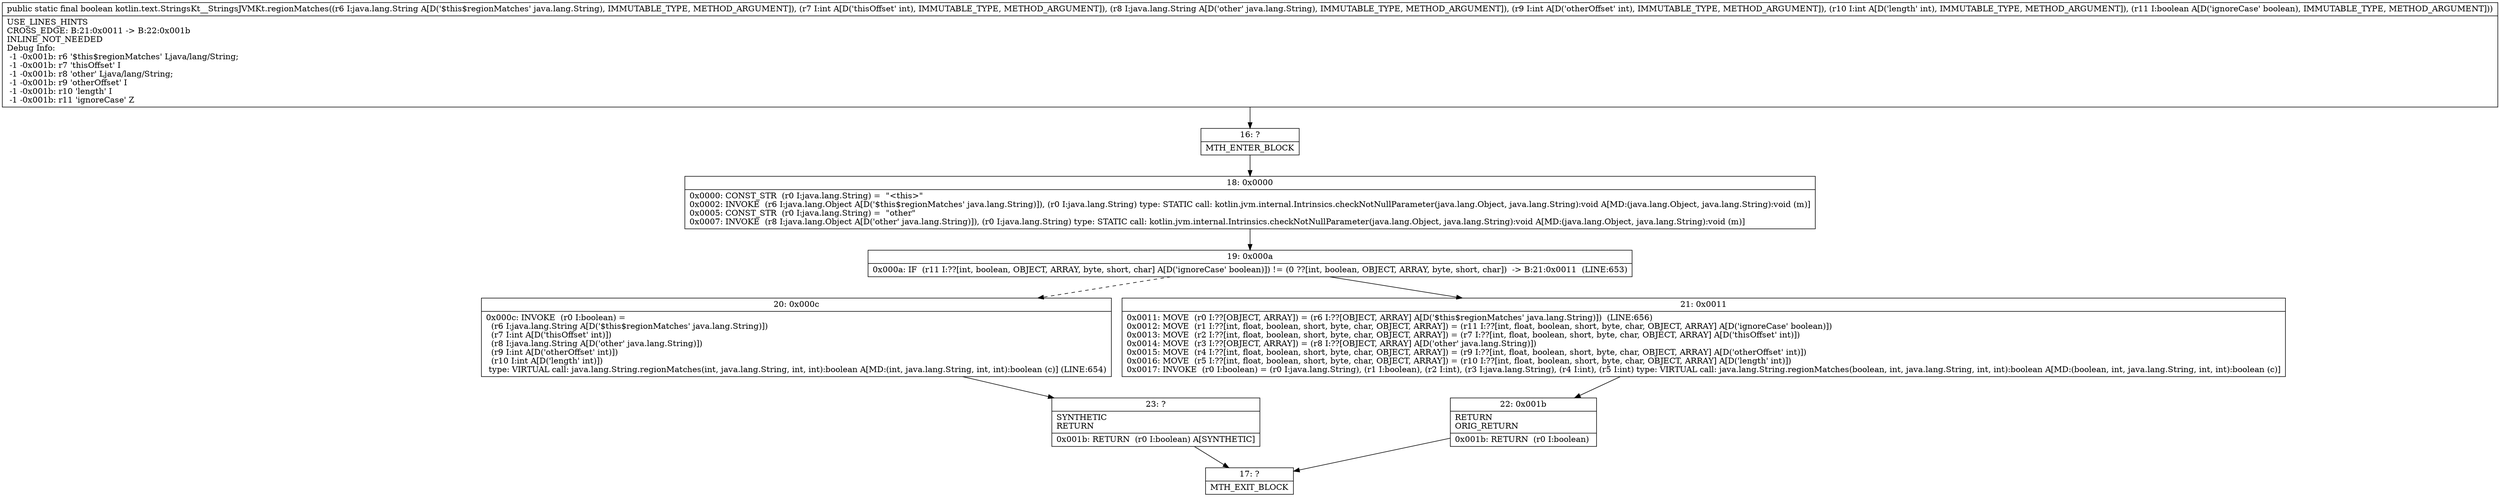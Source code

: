 digraph "CFG forkotlin.text.StringsKt__StringsJVMKt.regionMatches(Ljava\/lang\/String;ILjava\/lang\/String;IIZ)Z" {
Node_16 [shape=record,label="{16\:\ ?|MTH_ENTER_BLOCK\l}"];
Node_18 [shape=record,label="{18\:\ 0x0000|0x0000: CONST_STR  (r0 I:java.lang.String) =  \"\<this\>\" \l0x0002: INVOKE  (r6 I:java.lang.Object A[D('$this$regionMatches' java.lang.String)]), (r0 I:java.lang.String) type: STATIC call: kotlin.jvm.internal.Intrinsics.checkNotNullParameter(java.lang.Object, java.lang.String):void A[MD:(java.lang.Object, java.lang.String):void (m)]\l0x0005: CONST_STR  (r0 I:java.lang.String) =  \"other\" \l0x0007: INVOKE  (r8 I:java.lang.Object A[D('other' java.lang.String)]), (r0 I:java.lang.String) type: STATIC call: kotlin.jvm.internal.Intrinsics.checkNotNullParameter(java.lang.Object, java.lang.String):void A[MD:(java.lang.Object, java.lang.String):void (m)]\l}"];
Node_19 [shape=record,label="{19\:\ 0x000a|0x000a: IF  (r11 I:??[int, boolean, OBJECT, ARRAY, byte, short, char] A[D('ignoreCase' boolean)]) != (0 ??[int, boolean, OBJECT, ARRAY, byte, short, char])  \-\> B:21:0x0011  (LINE:653)\l}"];
Node_20 [shape=record,label="{20\:\ 0x000c|0x000c: INVOKE  (r0 I:boolean) = \l  (r6 I:java.lang.String A[D('$this$regionMatches' java.lang.String)])\l  (r7 I:int A[D('thisOffset' int)])\l  (r8 I:java.lang.String A[D('other' java.lang.String)])\l  (r9 I:int A[D('otherOffset' int)])\l  (r10 I:int A[D('length' int)])\l type: VIRTUAL call: java.lang.String.regionMatches(int, java.lang.String, int, int):boolean A[MD:(int, java.lang.String, int, int):boolean (c)] (LINE:654)\l}"];
Node_23 [shape=record,label="{23\:\ ?|SYNTHETIC\lRETURN\l|0x001b: RETURN  (r0 I:boolean) A[SYNTHETIC]\l}"];
Node_17 [shape=record,label="{17\:\ ?|MTH_EXIT_BLOCK\l}"];
Node_21 [shape=record,label="{21\:\ 0x0011|0x0011: MOVE  (r0 I:??[OBJECT, ARRAY]) = (r6 I:??[OBJECT, ARRAY] A[D('$this$regionMatches' java.lang.String)])  (LINE:656)\l0x0012: MOVE  (r1 I:??[int, float, boolean, short, byte, char, OBJECT, ARRAY]) = (r11 I:??[int, float, boolean, short, byte, char, OBJECT, ARRAY] A[D('ignoreCase' boolean)]) \l0x0013: MOVE  (r2 I:??[int, float, boolean, short, byte, char, OBJECT, ARRAY]) = (r7 I:??[int, float, boolean, short, byte, char, OBJECT, ARRAY] A[D('thisOffset' int)]) \l0x0014: MOVE  (r3 I:??[OBJECT, ARRAY]) = (r8 I:??[OBJECT, ARRAY] A[D('other' java.lang.String)]) \l0x0015: MOVE  (r4 I:??[int, float, boolean, short, byte, char, OBJECT, ARRAY]) = (r9 I:??[int, float, boolean, short, byte, char, OBJECT, ARRAY] A[D('otherOffset' int)]) \l0x0016: MOVE  (r5 I:??[int, float, boolean, short, byte, char, OBJECT, ARRAY]) = (r10 I:??[int, float, boolean, short, byte, char, OBJECT, ARRAY] A[D('length' int)]) \l0x0017: INVOKE  (r0 I:boolean) = (r0 I:java.lang.String), (r1 I:boolean), (r2 I:int), (r3 I:java.lang.String), (r4 I:int), (r5 I:int) type: VIRTUAL call: java.lang.String.regionMatches(boolean, int, java.lang.String, int, int):boolean A[MD:(boolean, int, java.lang.String, int, int):boolean (c)]\l}"];
Node_22 [shape=record,label="{22\:\ 0x001b|RETURN\lORIG_RETURN\l|0x001b: RETURN  (r0 I:boolean) \l}"];
MethodNode[shape=record,label="{public static final boolean kotlin.text.StringsKt__StringsJVMKt.regionMatches((r6 I:java.lang.String A[D('$this$regionMatches' java.lang.String), IMMUTABLE_TYPE, METHOD_ARGUMENT]), (r7 I:int A[D('thisOffset' int), IMMUTABLE_TYPE, METHOD_ARGUMENT]), (r8 I:java.lang.String A[D('other' java.lang.String), IMMUTABLE_TYPE, METHOD_ARGUMENT]), (r9 I:int A[D('otherOffset' int), IMMUTABLE_TYPE, METHOD_ARGUMENT]), (r10 I:int A[D('length' int), IMMUTABLE_TYPE, METHOD_ARGUMENT]), (r11 I:boolean A[D('ignoreCase' boolean), IMMUTABLE_TYPE, METHOD_ARGUMENT]))  | USE_LINES_HINTS\lCROSS_EDGE: B:21:0x0011 \-\> B:22:0x001b\lINLINE_NOT_NEEDED\lDebug Info:\l  \-1 \-0x001b: r6 '$this$regionMatches' Ljava\/lang\/String;\l  \-1 \-0x001b: r7 'thisOffset' I\l  \-1 \-0x001b: r8 'other' Ljava\/lang\/String;\l  \-1 \-0x001b: r9 'otherOffset' I\l  \-1 \-0x001b: r10 'length' I\l  \-1 \-0x001b: r11 'ignoreCase' Z\l}"];
MethodNode -> Node_16;Node_16 -> Node_18;
Node_18 -> Node_19;
Node_19 -> Node_20[style=dashed];
Node_19 -> Node_21;
Node_20 -> Node_23;
Node_23 -> Node_17;
Node_21 -> Node_22;
Node_22 -> Node_17;
}

